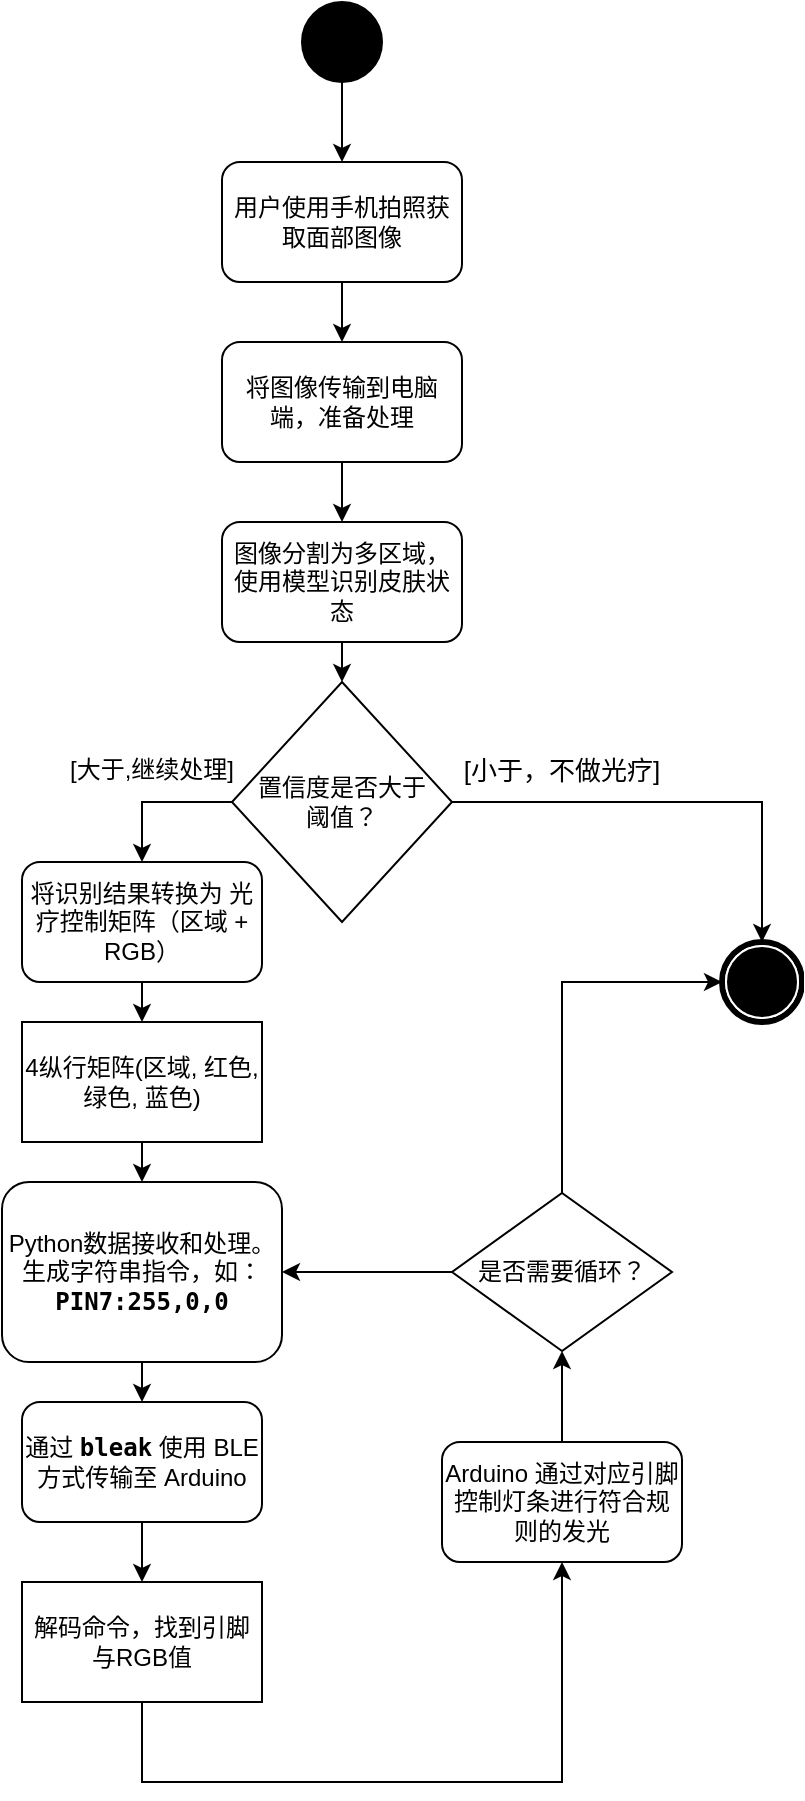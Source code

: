 <mxfile version="26.2.13">
  <diagram name="Page-1" id="0783ab3e-0a74-02c8-0abd-f7b4e66b4bec">
    <mxGraphModel dx="1740" dy="890" grid="1" gridSize="10" guides="1" tooltips="1" connect="1" arrows="1" fold="1" page="1" pageScale="1" pageWidth="850" pageHeight="1100" background="none" math="0" shadow="0">
      <root>
        <mxCell id="0" />
        <mxCell id="1" parent="0" />
        <mxCell id="60571a20871a0731-4" value="" style="ellipse;whiteSpace=wrap;html=1;rounded=0;shadow=0;comic=0;labelBackgroundColor=none;strokeWidth=1;fillColor=#000000;fontFamily=Verdana;fontSize=12;align=center;" parent="1" vertex="1">
          <mxGeometry x="550" y="150" width="40" height="40" as="geometry" />
        </mxCell>
        <mxCell id="wguGmi2jKLhknNLm4Vr_-5" value="用户使用手机拍照获取面部图像" style="rounded=1;whiteSpace=wrap;html=1;" vertex="1" parent="1">
          <mxGeometry x="510" y="230" width="120" height="60" as="geometry" />
        </mxCell>
        <mxCell id="wguGmi2jKLhknNLm4Vr_-7" value="" style="endArrow=classic;html=1;rounded=0;exitX=0.5;exitY=1;exitDx=0;exitDy=0;entryX=0.5;entryY=0;entryDx=0;entryDy=0;" edge="1" parent="1" source="60571a20871a0731-4" target="wguGmi2jKLhknNLm4Vr_-5">
          <mxGeometry width="50" height="50" relative="1" as="geometry">
            <mxPoint x="220" y="400" as="sourcePoint" />
            <mxPoint x="270" y="350" as="targetPoint" />
          </mxGeometry>
        </mxCell>
        <mxCell id="wguGmi2jKLhknNLm4Vr_-8" value="" style="endArrow=classic;html=1;rounded=0;exitX=0.5;exitY=1;exitDx=0;exitDy=0;" edge="1" parent="1" source="wguGmi2jKLhknNLm4Vr_-5">
          <mxGeometry width="50" height="50" relative="1" as="geometry">
            <mxPoint x="220" y="400" as="sourcePoint" />
            <mxPoint x="570" y="320" as="targetPoint" />
          </mxGeometry>
        </mxCell>
        <mxCell id="wguGmi2jKLhknNLm4Vr_-10" value="将图像传输到电脑端，准备处理" style="rounded=1;whiteSpace=wrap;html=1;" vertex="1" parent="1">
          <mxGeometry x="510" y="320" width="120" height="60" as="geometry" />
        </mxCell>
        <mxCell id="wguGmi2jKLhknNLm4Vr_-11" value="" style="endArrow=classic;html=1;rounded=0;exitX=0.5;exitY=1;exitDx=0;exitDy=0;entryX=0.5;entryY=0;entryDx=0;entryDy=0;" edge="1" parent="1" source="wguGmi2jKLhknNLm4Vr_-10" target="wguGmi2jKLhknNLm4Vr_-12">
          <mxGeometry width="50" height="50" relative="1" as="geometry">
            <mxPoint x="320" y="400" as="sourcePoint" />
            <mxPoint x="570" y="460" as="targetPoint" />
          </mxGeometry>
        </mxCell>
        <mxCell id="wguGmi2jKLhknNLm4Vr_-12" value="图像分割为多区域，使用模型识别皮肤状态" style="rounded=1;whiteSpace=wrap;html=1;" vertex="1" parent="1">
          <mxGeometry x="510" y="410" width="120" height="60" as="geometry" />
        </mxCell>
        <mxCell id="wguGmi2jKLhknNLm4Vr_-13" value="&lt;div&gt;置信度是否大于&lt;/div&gt;&lt;div&gt;阈值？&lt;/div&gt;" style="rhombus;whiteSpace=wrap;html=1;" vertex="1" parent="1">
          <mxGeometry x="515" y="490" width="110" height="120" as="geometry" />
        </mxCell>
        <mxCell id="wguGmi2jKLhknNLm4Vr_-14" value="" style="endArrow=classic;html=1;rounded=0;exitX=0.5;exitY=1;exitDx=0;exitDy=0;entryX=0.5;entryY=0;entryDx=0;entryDy=0;" edge="1" parent="1" source="wguGmi2jKLhknNLm4Vr_-12" target="wguGmi2jKLhknNLm4Vr_-13">
          <mxGeometry width="50" height="50" relative="1" as="geometry">
            <mxPoint x="530" y="600" as="sourcePoint" />
            <mxPoint x="580" y="550" as="targetPoint" />
          </mxGeometry>
        </mxCell>
        <mxCell id="wguGmi2jKLhknNLm4Vr_-18" value="" style="endArrow=classic;html=1;rounded=0;entryX=0.5;entryY=0;entryDx=0;entryDy=0;" edge="1" parent="1" source="wguGmi2jKLhknNLm4Vr_-20" target="wguGmi2jKLhknNLm4Vr_-28">
          <mxGeometry width="50" height="50" relative="1" as="geometry">
            <mxPoint x="470" y="610" as="sourcePoint" />
            <mxPoint x="470" y="680" as="targetPoint" />
          </mxGeometry>
        </mxCell>
        <mxCell id="wguGmi2jKLhknNLm4Vr_-22" value="Python数据接收和处理。生成字符串指令，如：&lt;code data-end=&quot;698&quot; data-start=&quot;684&quot;&gt;&lt;b&gt;PIN7:255,0,0&lt;/b&gt;&lt;/code&gt;" style="rounded=1;whiteSpace=wrap;html=1;" vertex="1" parent="1">
          <mxGeometry x="400" y="740" width="140" height="90" as="geometry" />
        </mxCell>
        <mxCell id="wguGmi2jKLhknNLm4Vr_-23" value="通过&lt;b&gt; &lt;code data-end=&quot;745&quot; data-start=&quot;738&quot;&gt;bleak&lt;/code&gt; &lt;/b&gt;使用 BLE 方式传输至 Arduino" style="rounded=1;whiteSpace=wrap;html=1;" vertex="1" parent="1">
          <mxGeometry x="410" y="850" width="120" height="60" as="geometry" />
        </mxCell>
        <mxCell id="wguGmi2jKLhknNLm4Vr_-24" value="Arduino 通过对应引脚控制灯条进行符合规则的发光" style="rounded=1;whiteSpace=wrap;html=1;direction=west;" vertex="1" parent="1">
          <mxGeometry x="620" y="870" width="120" height="60" as="geometry" />
        </mxCell>
        <mxCell id="wguGmi2jKLhknNLm4Vr_-26" value="是否需要循环？" style="rhombus;whiteSpace=wrap;html=1;direction=west;" vertex="1" parent="1">
          <mxGeometry x="625" y="745.5" width="110" height="79" as="geometry" />
        </mxCell>
        <mxCell id="wguGmi2jKLhknNLm4Vr_-28" value=" 4纵行矩阵(区域, 红色, 绿色, 蓝色)" style="rounded=0;whiteSpace=wrap;html=1;" vertex="1" parent="1">
          <mxGeometry x="410" y="660" width="120" height="60" as="geometry" />
        </mxCell>
        <mxCell id="wguGmi2jKLhknNLm4Vr_-31" value="" style="endArrow=classic;html=1;rounded=0;entryX=1;entryY=0.5;entryDx=0;entryDy=0;exitX=1;exitY=0.5;exitDx=0;exitDy=0;" edge="1" parent="1" source="wguGmi2jKLhknNLm4Vr_-26" target="wguGmi2jKLhknNLm4Vr_-22">
          <mxGeometry width="50" height="50" relative="1" as="geometry">
            <mxPoint x="590" y="820" as="sourcePoint" />
            <mxPoint x="60" y="920" as="targetPoint" />
          </mxGeometry>
        </mxCell>
        <mxCell id="wguGmi2jKLhknNLm4Vr_-32" value="" style="endArrow=classic;html=1;rounded=0;exitX=0.5;exitY=1;exitDx=0;exitDy=0;entryX=0.5;entryY=0;entryDx=0;entryDy=0;" edge="1" parent="1" target="wguGmi2jKLhknNLm4Vr_-26">
          <mxGeometry width="50" height="50" relative="1" as="geometry">
            <mxPoint x="680" y="870" as="sourcePoint" />
            <mxPoint x="60" y="1080" as="targetPoint" />
          </mxGeometry>
        </mxCell>
        <mxCell id="wguGmi2jKLhknNLm4Vr_-35" value="" style="endArrow=classic;html=1;rounded=0;exitX=0.5;exitY=1;exitDx=0;exitDy=0;entryX=0.5;entryY=0;entryDx=0;entryDy=0;" edge="1" parent="1" source="wguGmi2jKLhknNLm4Vr_-22" target="wguGmi2jKLhknNLm4Vr_-23">
          <mxGeometry width="50" height="50" relative="1" as="geometry">
            <mxPoint x="10" y="970" as="sourcePoint" />
            <mxPoint x="60" y="920" as="targetPoint" />
          </mxGeometry>
        </mxCell>
        <mxCell id="wguGmi2jKLhknNLm4Vr_-36" value="解码命令，找到引脚与RGB值" style="rounded=0;whiteSpace=wrap;html=1;" vertex="1" parent="1">
          <mxGeometry x="410" y="940" width="120" height="60" as="geometry" />
        </mxCell>
        <mxCell id="wguGmi2jKLhknNLm4Vr_-38" value="" style="endArrow=classic;html=1;rounded=0;exitX=0.5;exitY=1;exitDx=0;exitDy=0;entryX=0.5;entryY=0;entryDx=0;entryDy=0;" edge="1" parent="1" source="wguGmi2jKLhknNLm4Vr_-23" target="wguGmi2jKLhknNLm4Vr_-36">
          <mxGeometry width="50" height="50" relative="1" as="geometry">
            <mxPoint x="10" y="1110" as="sourcePoint" />
            <mxPoint x="60" y="1060" as="targetPoint" />
          </mxGeometry>
        </mxCell>
        <mxCell id="wguGmi2jKLhknNLm4Vr_-39" value="" style="endArrow=classic;html=1;rounded=0;exitX=0.5;exitY=1;exitDx=0;exitDy=0;entryX=0.5;entryY=0;entryDx=0;entryDy=0;" edge="1" parent="1" source="wguGmi2jKLhknNLm4Vr_-36" target="wguGmi2jKLhknNLm4Vr_-24">
          <mxGeometry width="50" height="50" relative="1" as="geometry">
            <mxPoint x="10" y="1110" as="sourcePoint" />
            <mxPoint x="60" y="1060" as="targetPoint" />
            <Array as="points">
              <mxPoint x="470" y="1040" />
              <mxPoint x="680" y="1040" />
            </Array>
          </mxGeometry>
        </mxCell>
        <mxCell id="wguGmi2jKLhknNLm4Vr_-40" value="" style="endArrow=classic;html=1;rounded=0;exitX=0.5;exitY=1;exitDx=0;exitDy=0;entryX=0;entryY=0.5;entryDx=0;entryDy=0;" edge="1" parent="1" source="wguGmi2jKLhknNLm4Vr_-26" target="60571a20871a0731-5">
          <mxGeometry width="50" height="50" relative="1" as="geometry">
            <mxPoint x="10" y="1190" as="sourcePoint" />
            <mxPoint x="700" y="1100" as="targetPoint" />
            <Array as="points">
              <mxPoint x="680" y="640" />
            </Array>
          </mxGeometry>
        </mxCell>
        <mxCell id="wguGmi2jKLhknNLm4Vr_-41" value="" style="endArrow=classic;html=1;rounded=0;exitX=1;exitY=0.5;exitDx=0;exitDy=0;" edge="1" parent="1" source="wguGmi2jKLhknNLm4Vr_-13" target="60571a20871a0731-5">
          <mxGeometry width="50" height="50" relative="1" as="geometry">
            <mxPoint x="680" y="590" as="sourcePoint" />
            <mxPoint x="680" y="680" as="targetPoint" />
            <Array as="points">
              <mxPoint x="680" y="550" />
              <mxPoint x="780" y="550" />
            </Array>
          </mxGeometry>
        </mxCell>
        <mxCell id="60571a20871a0731-5" value="" style="shape=mxgraph.bpmn.shape;html=1;verticalLabelPosition=bottom;labelBackgroundColor=#ffffff;verticalAlign=top;perimeter=ellipsePerimeter;outline=end;symbol=terminate;rounded=0;shadow=0;comic=0;strokeWidth=1;fontFamily=Verdana;fontSize=12;align=center;" parent="1" vertex="1">
          <mxGeometry x="760" y="620" width="40" height="40" as="geometry" />
        </mxCell>
        <mxCell id="wguGmi2jKLhknNLm4Vr_-42" value="" style="endArrow=classic;html=1;rounded=0;exitX=0;exitY=0.5;exitDx=0;exitDy=0;entryX=0.5;entryY=0;entryDx=0;entryDy=0;" edge="1" parent="1" source="wguGmi2jKLhknNLm4Vr_-13" target="wguGmi2jKLhknNLm4Vr_-20">
          <mxGeometry width="50" height="50" relative="1" as="geometry">
            <mxPoint x="470" y="550" as="sourcePoint" />
            <mxPoint x="470" y="680" as="targetPoint" />
            <Array as="points">
              <mxPoint x="470" y="550" />
            </Array>
          </mxGeometry>
        </mxCell>
        <mxCell id="wguGmi2jKLhknNLm4Vr_-20" value="将识别结果转换为 光疗控制矩阵（区域 + RGB）" style="rounded=1;whiteSpace=wrap;html=1;" vertex="1" parent="1">
          <mxGeometry x="410" y="580" width="120" height="60" as="geometry" />
        </mxCell>
        <mxCell id="wguGmi2jKLhknNLm4Vr_-43" value="" style="endArrow=classic;html=1;rounded=0;exitX=0.5;exitY=1;exitDx=0;exitDy=0;entryX=0.5;entryY=0;entryDx=0;entryDy=0;" edge="1" parent="1" source="wguGmi2jKLhknNLm4Vr_-28" target="wguGmi2jKLhknNLm4Vr_-22">
          <mxGeometry width="50" height="50" relative="1" as="geometry">
            <mxPoint x="580" y="760" as="sourcePoint" />
            <mxPoint x="630" y="710" as="targetPoint" />
          </mxGeometry>
        </mxCell>
        <mxCell id="wguGmi2jKLhknNLm4Vr_-44" value="&lt;font style=&quot;font-size: 13px;&quot;&gt;[小于，不做光疗&lt;font&gt;]&lt;/font&gt;&lt;/font&gt;" style="text;strokeColor=none;align=center;fillColor=none;html=1;verticalAlign=middle;whiteSpace=wrap;rounded=0;" vertex="1" parent="1">
          <mxGeometry x="620" y="519" width="120" height="30" as="geometry" />
        </mxCell>
        <mxCell id="wguGmi2jKLhknNLm4Vr_-46" value="[大于,继续处理]" style="text;strokeColor=none;align=center;fillColor=none;html=1;verticalAlign=middle;whiteSpace=wrap;rounded=0;" vertex="1" parent="1">
          <mxGeometry x="430" y="519" width="90" height="30" as="geometry" />
        </mxCell>
      </root>
    </mxGraphModel>
  </diagram>
</mxfile>
